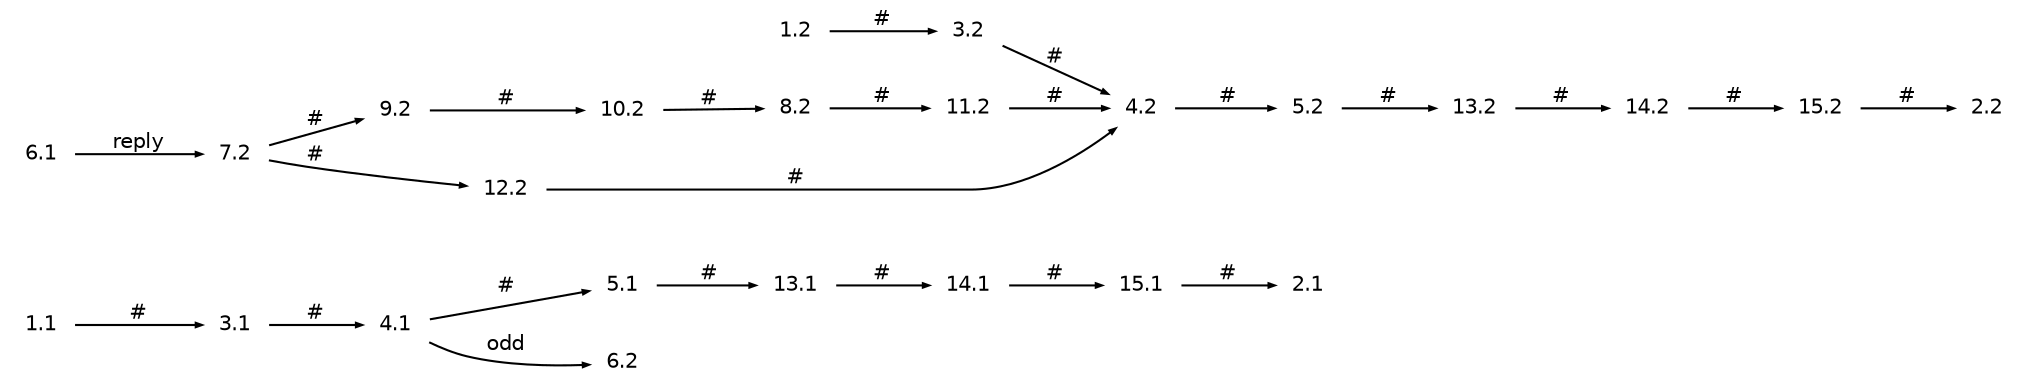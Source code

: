 digraph g
{
   graph [rankdir=LR];
   edge [arrowsize=0.3,fontsize=10,fontname=Helvetica];
   node [shape=plaintext,width=.3,height=.2,fontsize=10,fontname=Helvetica];
   1.1->3.1 [label="#"];
   1.2->3.2 [label="#"];
   3.1->4.1 [label="#"];
   3.2->4.2 [label="#"];
   4.1->5.1 [label="#"];
   4.1->6.2 [label="odd"];
   4.2->5.2 [label="#"];
   5.1->13.1 [label="#"];
   5.2->13.2 [label="#"];
   6.1->7.2 [label="reply"];
   7.2->9.2 [label="#"];
   7.2->12.2 [label="#"];
   8.2->11.2 [label="#"];
   9.2->10.2 [label="#"];
   10.2->8.2 [label="#"];
   11.2->4.2 [label="#"];
   12.2->4.2 [label="#"];
   13.1->14.1 [label="#"];
   13.2->14.2 [label="#"];
   14.1->15.1 [label="#"];
   14.2->15.2 [label="#"];
   15.1->2.1 [label="#"];
   15.2->2.2 [label="#"];
}
